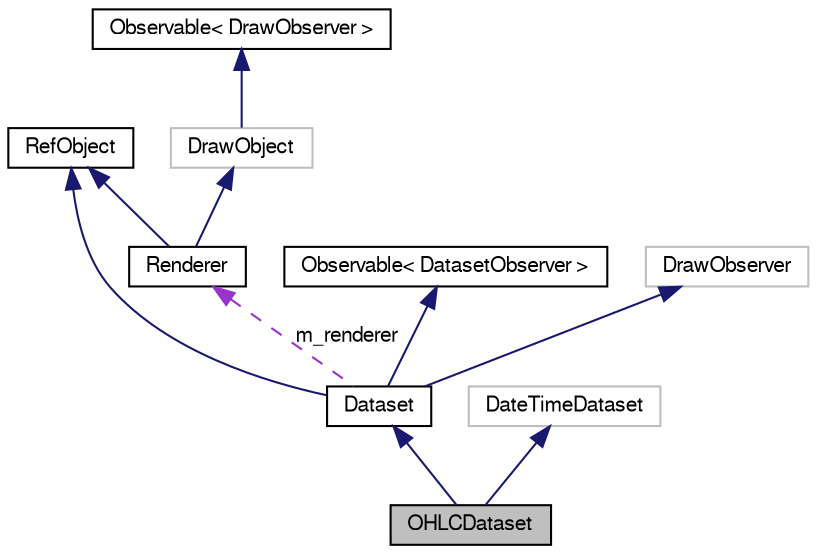 digraph G
{
  bgcolor="transparent";
  edge [fontname="FreeSans",fontsize="10",labelfontname="FreeSans",labelfontsize="10"];
  node [fontname="FreeSans",fontsize="10",shape=record];
  Node1 [label="OHLCDataset",height=0.2,width=0.4,color="black", fillcolor="grey75", style="filled" fontcolor="black"];
  Node2 -> Node1 [dir=back,color="midnightblue",fontsize="10",style="solid",fontname="FreeSans"];
  Node2 [label="Dataset",height=0.2,width=0.4,color="black",URL="$classDataset.html"];
  Node3 -> Node2 [dir=back,color="midnightblue",fontsize="10",style="solid",fontname="FreeSans"];
  Node3 [label="RefObject",height=0.2,width=0.4,color="black",URL="$classRefObject.html"];
  Node4 -> Node2 [dir=back,color="midnightblue",fontsize="10",style="solid",fontname="FreeSans"];
  Node4 [label="Observable\< DatasetObserver \>",height=0.2,width=0.4,color="black",URL="$classObservable.html"];
  Node5 -> Node2 [dir=back,color="midnightblue",fontsize="10",style="solid",fontname="FreeSans"];
  Node5 [label="DrawObserver",height=0.2,width=0.4,color="grey75"];
  Node6 -> Node2 [dir=back,color="darkorchid3",fontsize="10",style="dashed",label="m_renderer",fontname="FreeSans"];
  Node6 [label="Renderer",height=0.2,width=0.4,color="black",URL="$classRenderer.html"];
  Node7 -> Node6 [dir=back,color="midnightblue",fontsize="10",style="solid",fontname="FreeSans"];
  Node7 [label="DrawObject",height=0.2,width=0.4,color="grey75"];
  Node8 -> Node7 [dir=back,color="midnightblue",fontsize="10",style="solid",fontname="FreeSans"];
  Node8 [label="Observable\< DrawObserver \>",height=0.2,width=0.4,color="black",URL="$classObservable.html"];
  Node3 -> Node6 [dir=back,color="midnightblue",fontsize="10",style="solid",fontname="FreeSans"];
  Node9 -> Node1 [dir=back,color="midnightblue",fontsize="10",style="solid",fontname="FreeSans"];
  Node9 [label="DateTimeDataset",height=0.2,width=0.4,color="grey75"];
}
